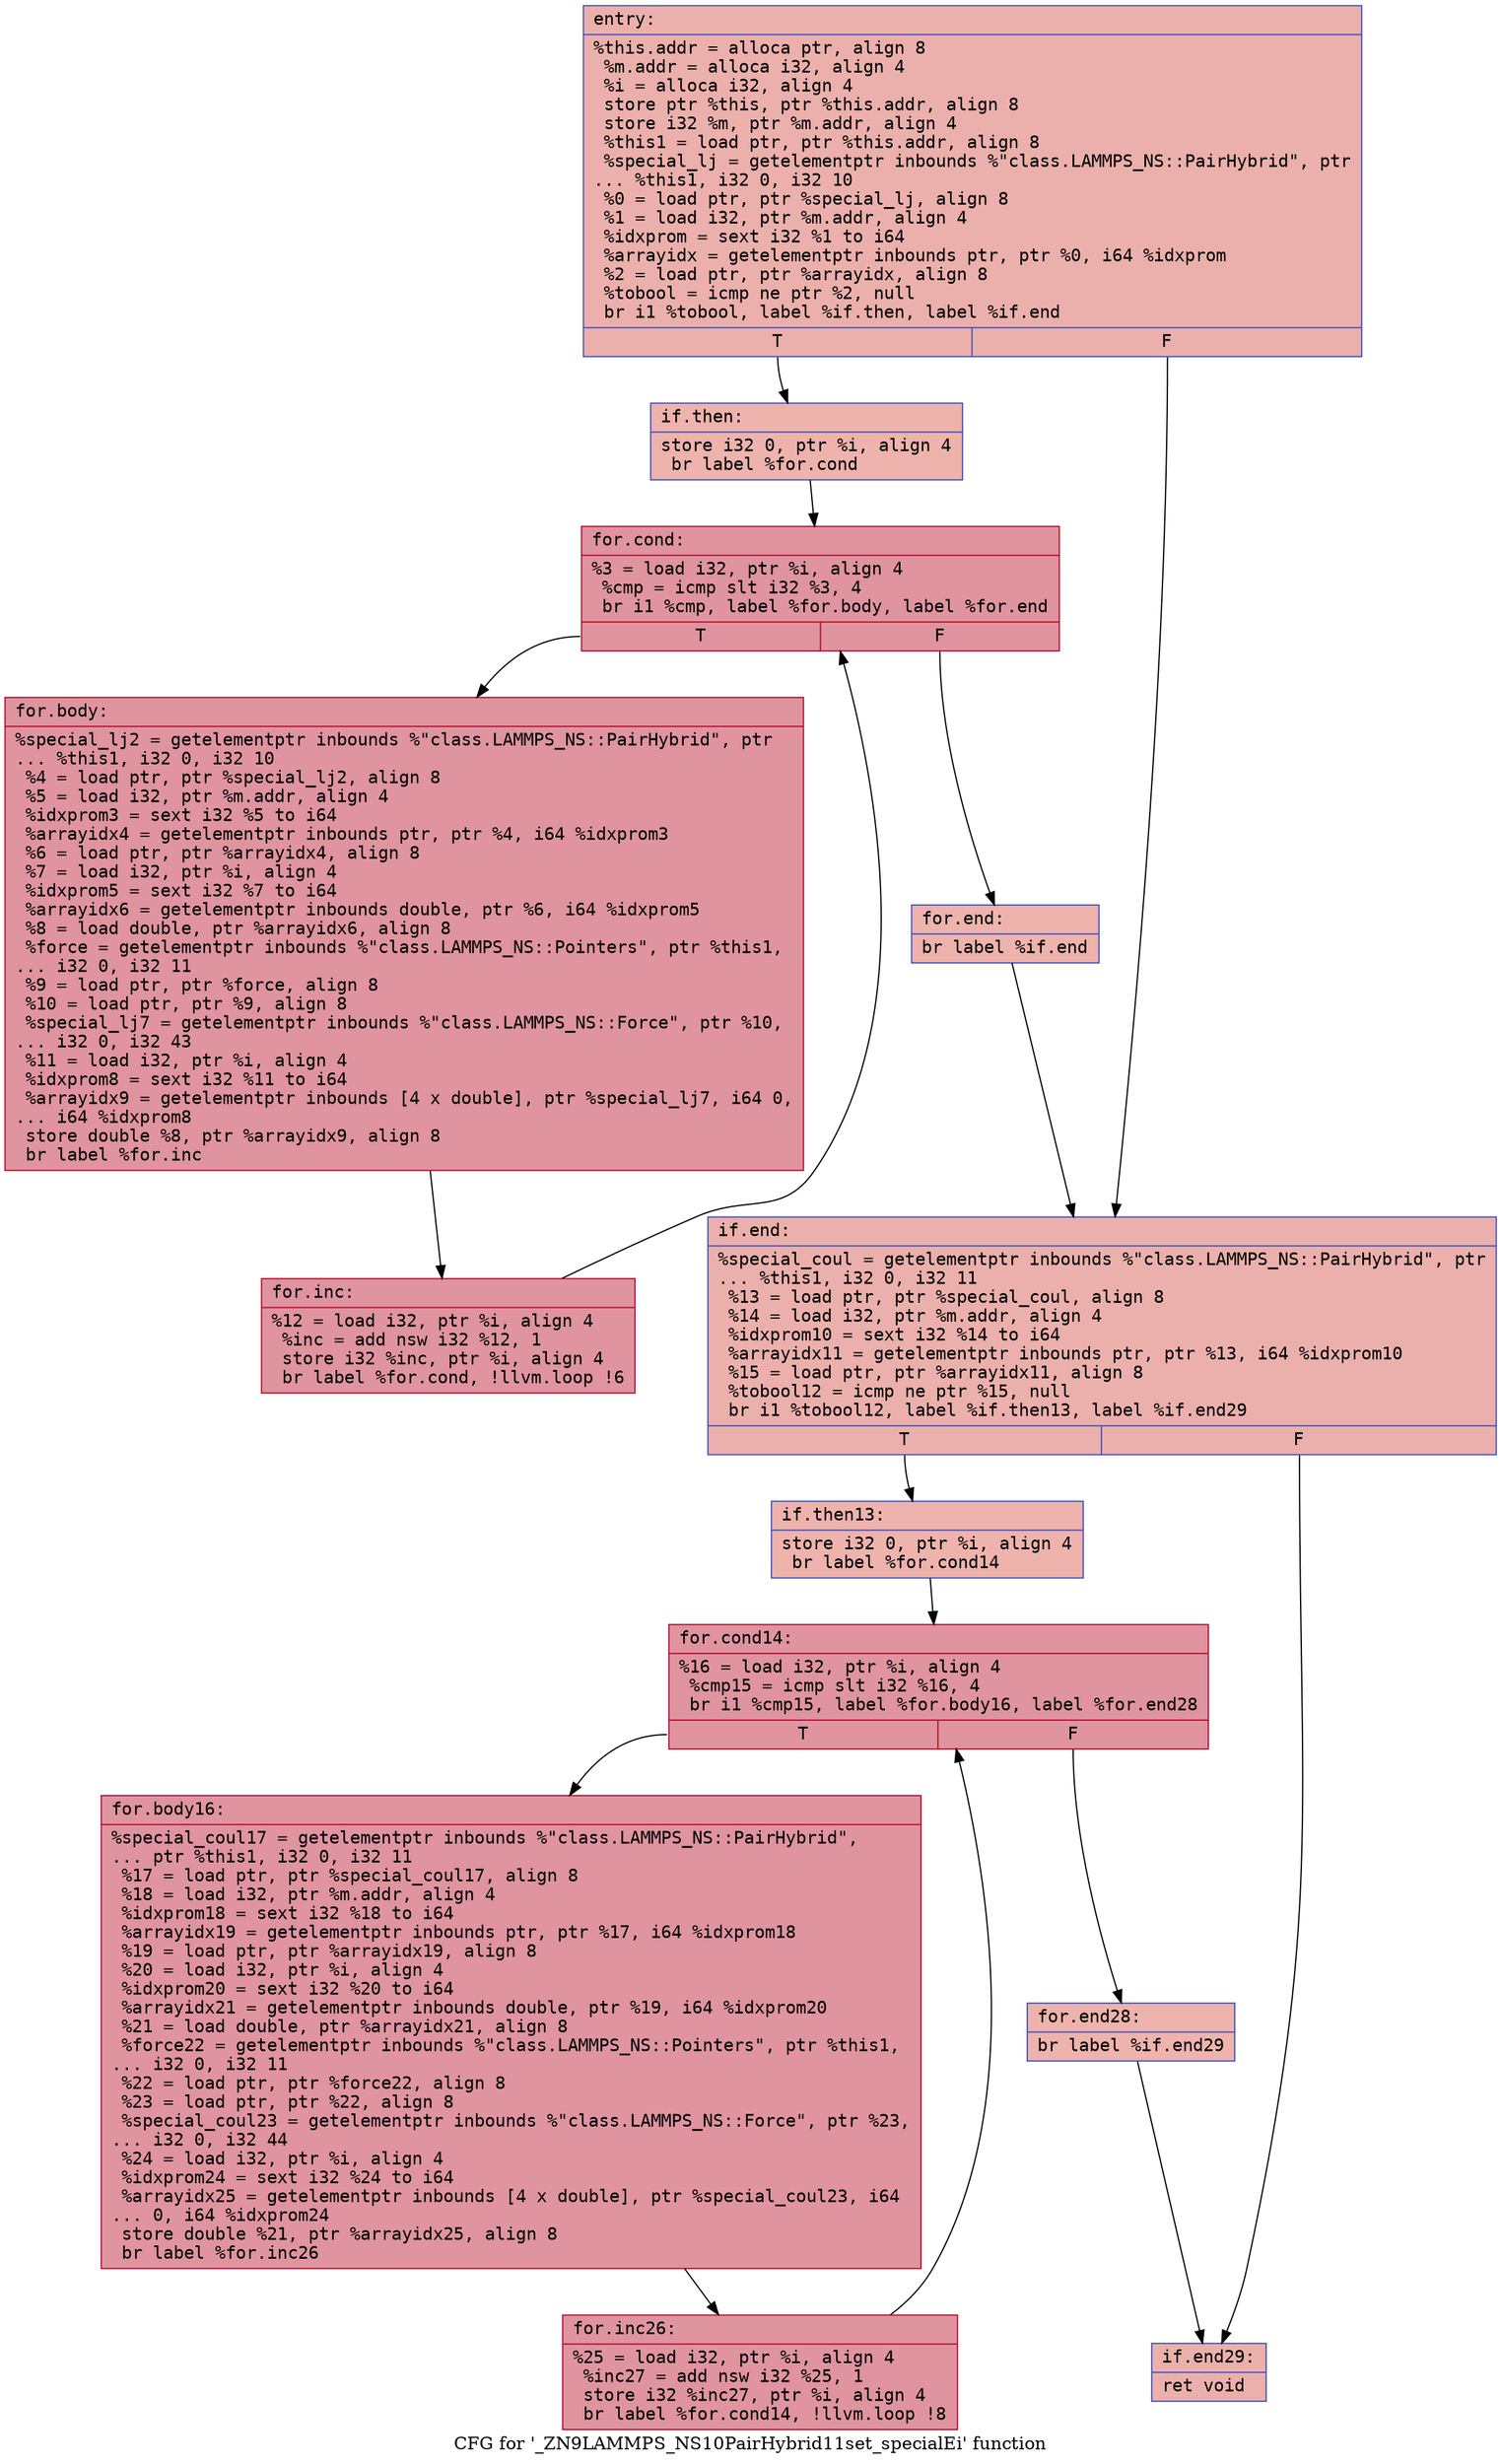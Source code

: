 digraph "CFG for '_ZN9LAMMPS_NS10PairHybrid11set_specialEi' function" {
	label="CFG for '_ZN9LAMMPS_NS10PairHybrid11set_specialEi' function";

	Node0x55975a5fc290 [shape=record,color="#3d50c3ff", style=filled, fillcolor="#d24b4070" fontname="Courier",label="{entry:\l|  %this.addr = alloca ptr, align 8\l  %m.addr = alloca i32, align 4\l  %i = alloca i32, align 4\l  store ptr %this, ptr %this.addr, align 8\l  store i32 %m, ptr %m.addr, align 4\l  %this1 = load ptr, ptr %this.addr, align 8\l  %special_lj = getelementptr inbounds %\"class.LAMMPS_NS::PairHybrid\", ptr\l... %this1, i32 0, i32 10\l  %0 = load ptr, ptr %special_lj, align 8\l  %1 = load i32, ptr %m.addr, align 4\l  %idxprom = sext i32 %1 to i64\l  %arrayidx = getelementptr inbounds ptr, ptr %0, i64 %idxprom\l  %2 = load ptr, ptr %arrayidx, align 8\l  %tobool = icmp ne ptr %2, null\l  br i1 %tobool, label %if.then, label %if.end\l|{<s0>T|<s1>F}}"];
	Node0x55975a5fc290:s0 -> Node0x55975a5fc910[tooltip="entry -> if.then\nProbability 62.50%" ];
	Node0x55975a5fc290:s1 -> Node0x55975a5fc980[tooltip="entry -> if.end\nProbability 37.50%" ];
	Node0x55975a5fc910 [shape=record,color="#3d50c3ff", style=filled, fillcolor="#d6524470" fontname="Courier",label="{if.then:\l|  store i32 0, ptr %i, align 4\l  br label %for.cond\l}"];
	Node0x55975a5fc910 -> Node0x55975a5fcce0[tooltip="if.then -> for.cond\nProbability 100.00%" ];
	Node0x55975a5fcce0 [shape=record,color="#b70d28ff", style=filled, fillcolor="#b70d2870" fontname="Courier",label="{for.cond:\l|  %3 = load i32, ptr %i, align 4\l  %cmp = icmp slt i32 %3, 4\l  br i1 %cmp, label %for.body, label %for.end\l|{<s0>T|<s1>F}}"];
	Node0x55975a5fcce0:s0 -> Node0x55975a5fcf00[tooltip="for.cond -> for.body\nProbability 96.88%" ];
	Node0x55975a5fcce0:s1 -> Node0x55975a5fcf80[tooltip="for.cond -> for.end\nProbability 3.12%" ];
	Node0x55975a5fcf00 [shape=record,color="#b70d28ff", style=filled, fillcolor="#b70d2870" fontname="Courier",label="{for.body:\l|  %special_lj2 = getelementptr inbounds %\"class.LAMMPS_NS::PairHybrid\", ptr\l... %this1, i32 0, i32 10\l  %4 = load ptr, ptr %special_lj2, align 8\l  %5 = load i32, ptr %m.addr, align 4\l  %idxprom3 = sext i32 %5 to i64\l  %arrayidx4 = getelementptr inbounds ptr, ptr %4, i64 %idxprom3\l  %6 = load ptr, ptr %arrayidx4, align 8\l  %7 = load i32, ptr %i, align 4\l  %idxprom5 = sext i32 %7 to i64\l  %arrayidx6 = getelementptr inbounds double, ptr %6, i64 %idxprom5\l  %8 = load double, ptr %arrayidx6, align 8\l  %force = getelementptr inbounds %\"class.LAMMPS_NS::Pointers\", ptr %this1,\l... i32 0, i32 11\l  %9 = load ptr, ptr %force, align 8\l  %10 = load ptr, ptr %9, align 8\l  %special_lj7 = getelementptr inbounds %\"class.LAMMPS_NS::Force\", ptr %10,\l... i32 0, i32 43\l  %11 = load i32, ptr %i, align 4\l  %idxprom8 = sext i32 %11 to i64\l  %arrayidx9 = getelementptr inbounds [4 x double], ptr %special_lj7, i64 0,\l... i64 %idxprom8\l  store double %8, ptr %arrayidx9, align 8\l  br label %for.inc\l}"];
	Node0x55975a5fcf00 -> Node0x55975a5fde00[tooltip="for.body -> for.inc\nProbability 100.00%" ];
	Node0x55975a5fde00 [shape=record,color="#b70d28ff", style=filled, fillcolor="#b70d2870" fontname="Courier",label="{for.inc:\l|  %12 = load i32, ptr %i, align 4\l  %inc = add nsw i32 %12, 1\l  store i32 %inc, ptr %i, align 4\l  br label %for.cond, !llvm.loop !6\l}"];
	Node0x55975a5fde00 -> Node0x55975a5fcce0[tooltip="for.inc -> for.cond\nProbability 100.00%" ];
	Node0x55975a5fcf80 [shape=record,color="#3d50c3ff", style=filled, fillcolor="#d6524470" fontname="Courier",label="{for.end:\l|  br label %if.end\l}"];
	Node0x55975a5fcf80 -> Node0x55975a5fc980[tooltip="for.end -> if.end\nProbability 100.00%" ];
	Node0x55975a5fc980 [shape=record,color="#3d50c3ff", style=filled, fillcolor="#d24b4070" fontname="Courier",label="{if.end:\l|  %special_coul = getelementptr inbounds %\"class.LAMMPS_NS::PairHybrid\", ptr\l... %this1, i32 0, i32 11\l  %13 = load ptr, ptr %special_coul, align 8\l  %14 = load i32, ptr %m.addr, align 4\l  %idxprom10 = sext i32 %14 to i64\l  %arrayidx11 = getelementptr inbounds ptr, ptr %13, i64 %idxprom10\l  %15 = load ptr, ptr %arrayidx11, align 8\l  %tobool12 = icmp ne ptr %15, null\l  br i1 %tobool12, label %if.then13, label %if.end29\l|{<s0>T|<s1>F}}"];
	Node0x55975a5fc980:s0 -> Node0x55975a5fe700[tooltip="if.end -> if.then13\nProbability 62.50%" ];
	Node0x55975a5fc980:s1 -> Node0x55975a5fe780[tooltip="if.end -> if.end29\nProbability 37.50%" ];
	Node0x55975a5fe700 [shape=record,color="#3d50c3ff", style=filled, fillcolor="#d6524470" fontname="Courier",label="{if.then13:\l|  store i32 0, ptr %i, align 4\l  br label %for.cond14\l}"];
	Node0x55975a5fe700 -> Node0x55975a5fe950[tooltip="if.then13 -> for.cond14\nProbability 100.00%" ];
	Node0x55975a5fe950 [shape=record,color="#b70d28ff", style=filled, fillcolor="#b70d2870" fontname="Courier",label="{for.cond14:\l|  %16 = load i32, ptr %i, align 4\l  %cmp15 = icmp slt i32 %16, 4\l  br i1 %cmp15, label %for.body16, label %for.end28\l|{<s0>T|<s1>F}}"];
	Node0x55975a5fe950:s0 -> Node0x55975a5feb70[tooltip="for.cond14 -> for.body16\nProbability 96.88%" ];
	Node0x55975a5fe950:s1 -> Node0x55975a5febf0[tooltip="for.cond14 -> for.end28\nProbability 3.12%" ];
	Node0x55975a5feb70 [shape=record,color="#b70d28ff", style=filled, fillcolor="#b70d2870" fontname="Courier",label="{for.body16:\l|  %special_coul17 = getelementptr inbounds %\"class.LAMMPS_NS::PairHybrid\",\l... ptr %this1, i32 0, i32 11\l  %17 = load ptr, ptr %special_coul17, align 8\l  %18 = load i32, ptr %m.addr, align 4\l  %idxprom18 = sext i32 %18 to i64\l  %arrayidx19 = getelementptr inbounds ptr, ptr %17, i64 %idxprom18\l  %19 = load ptr, ptr %arrayidx19, align 8\l  %20 = load i32, ptr %i, align 4\l  %idxprom20 = sext i32 %20 to i64\l  %arrayidx21 = getelementptr inbounds double, ptr %19, i64 %idxprom20\l  %21 = load double, ptr %arrayidx21, align 8\l  %force22 = getelementptr inbounds %\"class.LAMMPS_NS::Pointers\", ptr %this1,\l... i32 0, i32 11\l  %22 = load ptr, ptr %force22, align 8\l  %23 = load ptr, ptr %22, align 8\l  %special_coul23 = getelementptr inbounds %\"class.LAMMPS_NS::Force\", ptr %23,\l... i32 0, i32 44\l  %24 = load i32, ptr %i, align 4\l  %idxprom24 = sext i32 %24 to i64\l  %arrayidx25 = getelementptr inbounds [4 x double], ptr %special_coul23, i64\l... 0, i64 %idxprom24\l  store double %21, ptr %arrayidx25, align 8\l  br label %for.inc26\l}"];
	Node0x55975a5feb70 -> Node0x55975a5ff8f0[tooltip="for.body16 -> for.inc26\nProbability 100.00%" ];
	Node0x55975a5ff8f0 [shape=record,color="#b70d28ff", style=filled, fillcolor="#b70d2870" fontname="Courier",label="{for.inc26:\l|  %25 = load i32, ptr %i, align 4\l  %inc27 = add nsw i32 %25, 1\l  store i32 %inc27, ptr %i, align 4\l  br label %for.cond14, !llvm.loop !8\l}"];
	Node0x55975a5ff8f0 -> Node0x55975a5fe950[tooltip="for.inc26 -> for.cond14\nProbability 100.00%" ];
	Node0x55975a5febf0 [shape=record,color="#3d50c3ff", style=filled, fillcolor="#d6524470" fontname="Courier",label="{for.end28:\l|  br label %if.end29\l}"];
	Node0x55975a5febf0 -> Node0x55975a5fe780[tooltip="for.end28 -> if.end29\nProbability 100.00%" ];
	Node0x55975a5fe780 [shape=record,color="#3d50c3ff", style=filled, fillcolor="#d24b4070" fontname="Courier",label="{if.end29:\l|  ret void\l}"];
}
